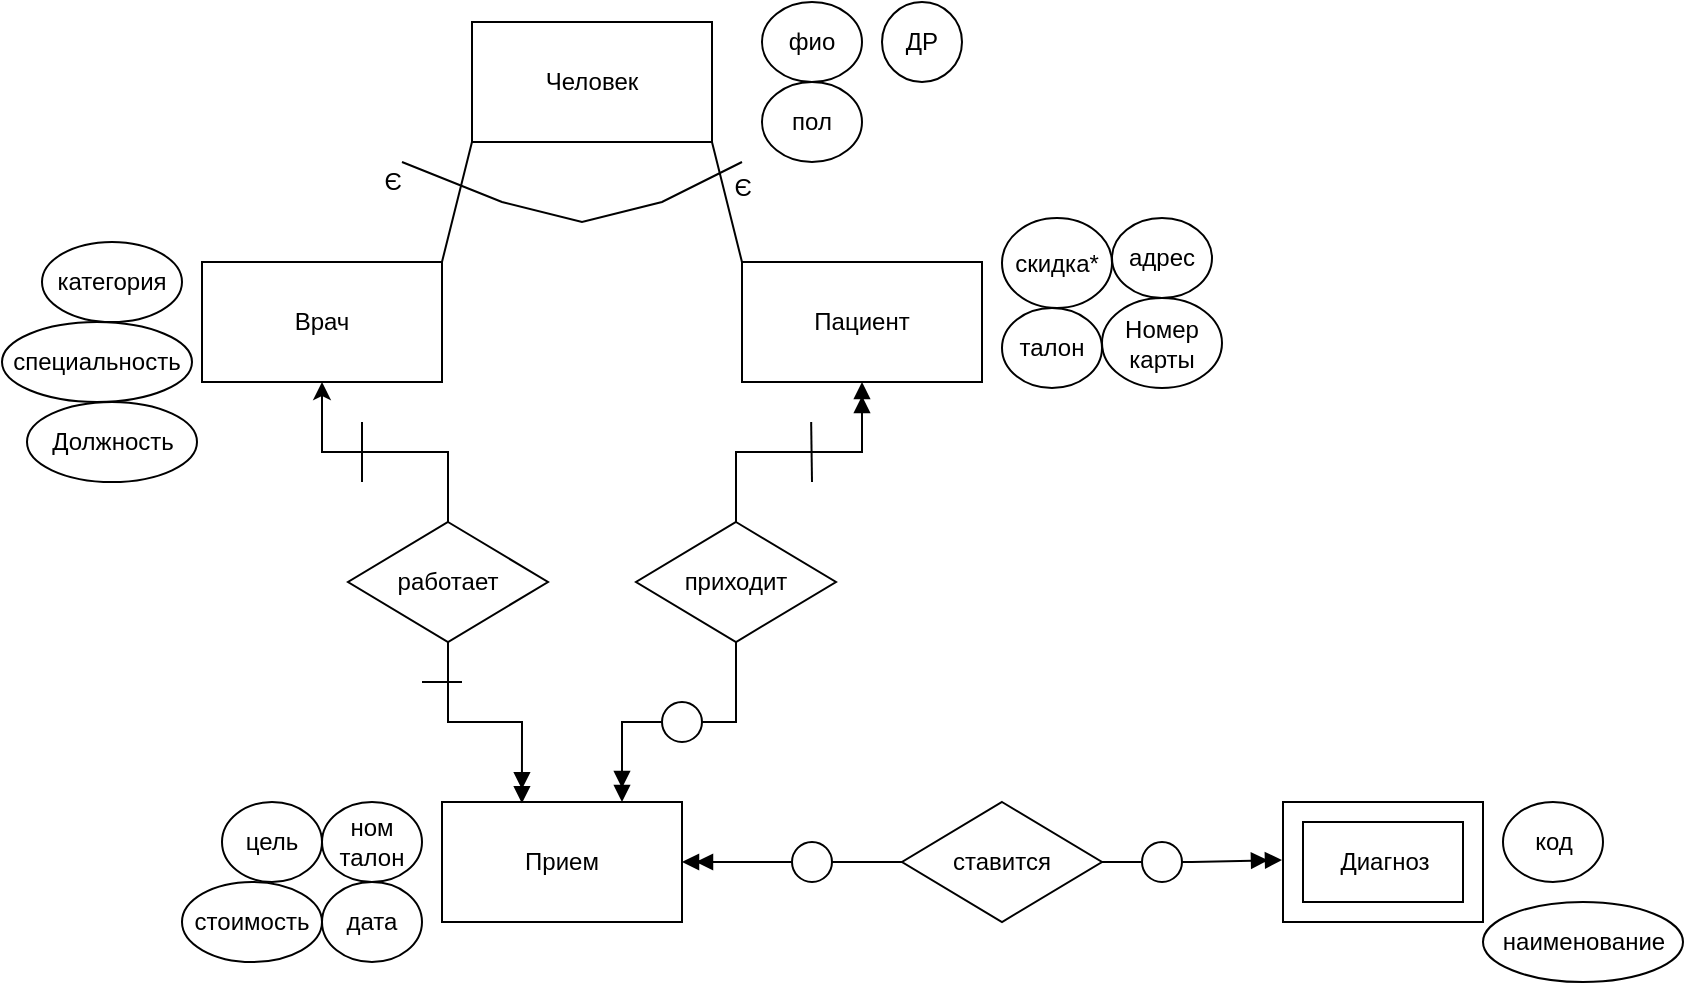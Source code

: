<mxfile version="22.0.4" type="github">
  <diagram name="Страница — 1" id="l9a44PDTYvx-Y1zhLbaU">
    <mxGraphModel dx="1386" dy="751" grid="1" gridSize="10" guides="1" tooltips="1" connect="1" arrows="1" fold="1" page="1" pageScale="1" pageWidth="1169" pageHeight="827" math="0" shadow="0">
      <root>
        <mxCell id="0" />
        <mxCell id="1" parent="0" />
        <mxCell id="2QvI0Z66gLWk9Q4QXK3n-1" value="Врач" style="rounded=0;whiteSpace=wrap;html=1;" vertex="1" parent="1">
          <mxGeometry x="320" y="130" width="120" height="60" as="geometry" />
        </mxCell>
        <mxCell id="2QvI0Z66gLWk9Q4QXK3n-2" value="Пациент" style="whiteSpace=wrap;html=1;" vertex="1" parent="1">
          <mxGeometry x="590" y="130" width="120" height="60" as="geometry" />
        </mxCell>
        <mxCell id="2QvI0Z66gLWk9Q4QXK3n-3" value="Прием" style="whiteSpace=wrap;html=1;" vertex="1" parent="1">
          <mxGeometry x="440" y="400" width="120" height="60" as="geometry" />
        </mxCell>
        <mxCell id="2QvI0Z66gLWk9Q4QXK3n-4" value="" style="group" vertex="1" connectable="0" parent="1">
          <mxGeometry x="860.5" y="400" width="100" height="60" as="geometry" />
        </mxCell>
        <mxCell id="2QvI0Z66gLWk9Q4QXK3n-5" value="" style="verticalLabelPosition=bottom;verticalAlign=top;html=1;shape=mxgraph.basic.frame;dx=10;whiteSpace=wrap;" vertex="1" parent="2QvI0Z66gLWk9Q4QXK3n-4">
          <mxGeometry width="100" height="60" as="geometry" />
        </mxCell>
        <mxCell id="2QvI0Z66gLWk9Q4QXK3n-6" value="Диагноз" style="text;html=1;align=center;verticalAlign=middle;resizable=0;points=[];autosize=1;strokeColor=none;fillColor=none;" vertex="1" parent="2QvI0Z66gLWk9Q4QXK3n-4">
          <mxGeometry x="15" y="15" width="70" height="30" as="geometry" />
        </mxCell>
        <mxCell id="2QvI0Z66gLWk9Q4QXK3n-7" value="фио" style="ellipse;whiteSpace=wrap;html=1;" vertex="1" parent="1">
          <mxGeometry x="600" width="50" height="40" as="geometry" />
        </mxCell>
        <mxCell id="2QvI0Z66gLWk9Q4QXK3n-8" value="специальность" style="ellipse;whiteSpace=wrap;html=1;" vertex="1" parent="1">
          <mxGeometry x="220" y="160" width="95" height="40" as="geometry" />
        </mxCell>
        <mxCell id="2QvI0Z66gLWk9Q4QXK3n-9" value="категория" style="ellipse;whiteSpace=wrap;html=1;" vertex="1" parent="1">
          <mxGeometry x="240" y="120" width="70" height="40" as="geometry" />
        </mxCell>
        <mxCell id="2QvI0Z66gLWk9Q4QXK3n-10" value="Номер карты" style="ellipse;whiteSpace=wrap;html=1;" vertex="1" parent="1">
          <mxGeometry x="770" y="148" width="60" height="45" as="geometry" />
        </mxCell>
        <mxCell id="2QvI0Z66gLWk9Q4QXK3n-11" value="ДР" style="ellipse;whiteSpace=wrap;html=1;" vertex="1" parent="1">
          <mxGeometry x="660" width="40" height="40" as="geometry" />
        </mxCell>
        <mxCell id="2QvI0Z66gLWk9Q4QXK3n-12" value="адрес" style="ellipse;whiteSpace=wrap;html=1;" vertex="1" parent="1">
          <mxGeometry x="775" y="108" width="50" height="40" as="geometry" />
        </mxCell>
        <mxCell id="2QvI0Z66gLWk9Q4QXK3n-13" value="пол" style="ellipse;whiteSpace=wrap;html=1;" vertex="1" parent="1">
          <mxGeometry x="600" y="40" width="50" height="40" as="geometry" />
        </mxCell>
        <mxCell id="2QvI0Z66gLWk9Q4QXK3n-14" value="скидка*" style="ellipse;whiteSpace=wrap;html=1;" vertex="1" parent="1">
          <mxGeometry x="720" y="108" width="55" height="45" as="geometry" />
        </mxCell>
        <mxCell id="2QvI0Z66gLWk9Q4QXK3n-15" value="ном талон" style="ellipse;whiteSpace=wrap;html=1;" vertex="1" parent="1">
          <mxGeometry x="380" y="400" width="50" height="40" as="geometry" />
        </mxCell>
        <mxCell id="2QvI0Z66gLWk9Q4QXK3n-16" value="талон" style="ellipse;whiteSpace=wrap;html=1;" vertex="1" parent="1">
          <mxGeometry x="720" y="153" width="50" height="40" as="geometry" />
        </mxCell>
        <mxCell id="2QvI0Z66gLWk9Q4QXK3n-17" value="дата" style="ellipse;whiteSpace=wrap;html=1;" vertex="1" parent="1">
          <mxGeometry x="380" y="440" width="50" height="40" as="geometry" />
        </mxCell>
        <mxCell id="2QvI0Z66gLWk9Q4QXK3n-18" value="цель" style="ellipse;whiteSpace=wrap;html=1;" vertex="1" parent="1">
          <mxGeometry x="330" y="400" width="50" height="40" as="geometry" />
        </mxCell>
        <mxCell id="2QvI0Z66gLWk9Q4QXK3n-19" value="стоимость" style="ellipse;whiteSpace=wrap;html=1;" vertex="1" parent="1">
          <mxGeometry x="310" y="440" width="70" height="40" as="geometry" />
        </mxCell>
        <mxCell id="2QvI0Z66gLWk9Q4QXK3n-20" value="код" style="ellipse;whiteSpace=wrap;html=1;" vertex="1" parent="1">
          <mxGeometry x="970.5" y="400" width="50" height="40" as="geometry" />
        </mxCell>
        <mxCell id="2QvI0Z66gLWk9Q4QXK3n-21" value="наименование" style="ellipse;whiteSpace=wrap;html=1;" vertex="1" parent="1">
          <mxGeometry x="960.5" y="450" width="100" height="40" as="geometry" />
        </mxCell>
        <mxCell id="2QvI0Z66gLWk9Q4QXK3n-22" value="Человек" style="rounded=0;whiteSpace=wrap;html=1;" vertex="1" parent="1">
          <mxGeometry x="455" y="10" width="120" height="60" as="geometry" />
        </mxCell>
        <mxCell id="2QvI0Z66gLWk9Q4QXK3n-23" value="" style="endArrow=none;html=1;rounded=0;entryX=0;entryY=1;entryDx=0;entryDy=0;exitX=1;exitY=0;exitDx=0;exitDy=0;" edge="1" parent="1" source="2QvI0Z66gLWk9Q4QXK3n-1" target="2QvI0Z66gLWk9Q4QXK3n-22">
          <mxGeometry width="50" height="50" relative="1" as="geometry">
            <mxPoint x="410" y="130" as="sourcePoint" />
            <mxPoint x="460" y="80" as="targetPoint" />
          </mxGeometry>
        </mxCell>
        <mxCell id="2QvI0Z66gLWk9Q4QXK3n-24" value="" style="endArrow=none;html=1;rounded=0;exitX=0;exitY=0;exitDx=0;exitDy=0;entryX=1;entryY=1;entryDx=0;entryDy=0;" edge="1" parent="1" source="2QvI0Z66gLWk9Q4QXK3n-2" target="2QvI0Z66gLWk9Q4QXK3n-22">
          <mxGeometry width="50" height="50" relative="1" as="geometry">
            <mxPoint x="450" y="140" as="sourcePoint" />
            <mxPoint x="560" y="100" as="targetPoint" />
          </mxGeometry>
        </mxCell>
        <mxCell id="2QvI0Z66gLWk9Q4QXK3n-25" value="" style="endArrow=none;html=1;rounded=0;" edge="1" parent="1">
          <mxGeometry width="50" height="50" relative="1" as="geometry">
            <mxPoint x="420" y="80" as="sourcePoint" />
            <mxPoint x="590" y="80" as="targetPoint" />
            <Array as="points">
              <mxPoint x="470" y="100" />
              <mxPoint x="510" y="110" />
              <mxPoint x="550" y="100" />
            </Array>
          </mxGeometry>
        </mxCell>
        <mxCell id="2QvI0Z66gLWk9Q4QXK3n-26" value="Є" style="text;html=1;align=center;verticalAlign=middle;resizable=0;points=[];autosize=1;strokeColor=none;fillColor=none;" vertex="1" parent="1">
          <mxGeometry x="400" y="75" width="30" height="30" as="geometry" />
        </mxCell>
        <mxCell id="2QvI0Z66gLWk9Q4QXK3n-27" value="Є" style="text;html=1;align=center;verticalAlign=middle;resizable=0;points=[];autosize=1;strokeColor=none;fillColor=none;" vertex="1" parent="1">
          <mxGeometry x="575" y="78" width="30" height="30" as="geometry" />
        </mxCell>
        <mxCell id="2QvI0Z66gLWk9Q4QXK3n-28" value="Должность" style="ellipse;whiteSpace=wrap;html=1;" vertex="1" parent="1">
          <mxGeometry x="232.5" y="200" width="85" height="40" as="geometry" />
        </mxCell>
        <mxCell id="2QvI0Z66gLWk9Q4QXK3n-29" style="edgeStyle=orthogonalEdgeStyle;rounded=0;orthogonalLoop=1;jettySize=auto;html=1;entryX=0.5;entryY=1;entryDx=0;entryDy=0;" edge="1" parent="1" source="2QvI0Z66gLWk9Q4QXK3n-31" target="2QvI0Z66gLWk9Q4QXK3n-1">
          <mxGeometry relative="1" as="geometry" />
        </mxCell>
        <mxCell id="2QvI0Z66gLWk9Q4QXK3n-30" style="edgeStyle=orthogonalEdgeStyle;rounded=0;orthogonalLoop=1;jettySize=auto;html=1;entryX=0.333;entryY=0.011;entryDx=0;entryDy=0;endArrow=doubleBlock;endFill=1;entryPerimeter=0;" edge="1" parent="1" source="2QvI0Z66gLWk9Q4QXK3n-31" target="2QvI0Z66gLWk9Q4QXK3n-3">
          <mxGeometry relative="1" as="geometry" />
        </mxCell>
        <mxCell id="2QvI0Z66gLWk9Q4QXK3n-31" value="работает" style="rhombus;whiteSpace=wrap;html=1;" vertex="1" parent="1">
          <mxGeometry x="393" y="260" width="100" height="60" as="geometry" />
        </mxCell>
        <mxCell id="2QvI0Z66gLWk9Q4QXK3n-32" style="edgeStyle=orthogonalEdgeStyle;rounded=0;orthogonalLoop=1;jettySize=auto;html=1;entryX=0.5;entryY=1;entryDx=0;entryDy=0;endArrow=doubleBlock;endFill=1;" edge="1" parent="1" source="2QvI0Z66gLWk9Q4QXK3n-34" target="2QvI0Z66gLWk9Q4QXK3n-2">
          <mxGeometry relative="1" as="geometry">
            <mxPoint x="524" y="190" as="targetPoint" />
          </mxGeometry>
        </mxCell>
        <mxCell id="2QvI0Z66gLWk9Q4QXK3n-33" style="edgeStyle=orthogonalEdgeStyle;rounded=0;orthogonalLoop=1;jettySize=auto;html=1;entryX=0.75;entryY=0;entryDx=0;entryDy=0;endArrow=doubleBlock;endFill=1;" edge="1" parent="1" source="2QvI0Z66gLWk9Q4QXK3n-34" target="2QvI0Z66gLWk9Q4QXK3n-3">
          <mxGeometry relative="1" as="geometry">
            <mxPoint x="644" y="400" as="targetPoint" />
          </mxGeometry>
        </mxCell>
        <mxCell id="2QvI0Z66gLWk9Q4QXK3n-34" value="приходит" style="rhombus;whiteSpace=wrap;html=1;" vertex="1" parent="1">
          <mxGeometry x="537" y="260" width="100" height="60" as="geometry" />
        </mxCell>
        <mxCell id="2QvI0Z66gLWk9Q4QXK3n-35" value="" style="endArrow=none;html=1;rounded=0;" edge="1" parent="1">
          <mxGeometry width="50" height="50" relative="1" as="geometry">
            <mxPoint x="400" y="240" as="sourcePoint" />
            <mxPoint x="400" y="210" as="targetPoint" />
          </mxGeometry>
        </mxCell>
        <mxCell id="2QvI0Z66gLWk9Q4QXK3n-36" style="edgeStyle=orthogonalEdgeStyle;rounded=0;orthogonalLoop=1;jettySize=auto;html=1;entryX=1;entryY=0.5;entryDx=0;entryDy=0;endArrow=doubleBlock;endFill=1;" edge="1" parent="1" source="2QvI0Z66gLWk9Q4QXK3n-38" target="2QvI0Z66gLWk9Q4QXK3n-3">
          <mxGeometry relative="1" as="geometry">
            <mxPoint x="619.5" y="379" as="targetPoint" />
          </mxGeometry>
        </mxCell>
        <mxCell id="2QvI0Z66gLWk9Q4QXK3n-37" style="edgeStyle=orthogonalEdgeStyle;rounded=0;orthogonalLoop=1;jettySize=auto;html=1;exitX=1;exitY=0.5;exitDx=0;exitDy=0;endArrow=doubleBlock;endFill=1;" edge="1" parent="1" source="2QvI0Z66gLWk9Q4QXK3n-38">
          <mxGeometry relative="1" as="geometry">
            <mxPoint x="860" y="429" as="targetPoint" />
            <mxPoint x="840.0" y="435" as="sourcePoint" />
          </mxGeometry>
        </mxCell>
        <mxCell id="2QvI0Z66gLWk9Q4QXK3n-38" value="ставится" style="rhombus;whiteSpace=wrap;html=1;" vertex="1" parent="1">
          <mxGeometry x="670" y="400" width="100" height="60" as="geometry" />
        </mxCell>
        <mxCell id="2QvI0Z66gLWk9Q4QXK3n-39" value="" style="ellipse;whiteSpace=wrap;html=1;" vertex="1" parent="1">
          <mxGeometry x="615" y="420" width="20" height="20" as="geometry" />
        </mxCell>
        <mxCell id="2QvI0Z66gLWk9Q4QXK3n-40" value="" style="endArrow=none;html=1;rounded=0;" edge="1" parent="1">
          <mxGeometry width="50" height="50" relative="1" as="geometry">
            <mxPoint x="430" y="340" as="sourcePoint" />
            <mxPoint x="450" y="340" as="targetPoint" />
          </mxGeometry>
        </mxCell>
        <mxCell id="2QvI0Z66gLWk9Q4QXK3n-41" value="" style="ellipse;whiteSpace=wrap;html=1;" vertex="1" parent="1">
          <mxGeometry x="550" y="350" width="20" height="20" as="geometry" />
        </mxCell>
        <mxCell id="2QvI0Z66gLWk9Q4QXK3n-42" value="" style="endArrow=none;html=1;rounded=0;entryX=0.75;entryY=1;entryDx=0;entryDy=0;" edge="1" parent="1">
          <mxGeometry width="50" height="50" relative="1" as="geometry">
            <mxPoint x="625" y="240" as="sourcePoint" />
            <mxPoint x="624.58" y="210" as="targetPoint" />
          </mxGeometry>
        </mxCell>
        <mxCell id="2QvI0Z66gLWk9Q4QXK3n-43" value="" style="ellipse;whiteSpace=wrap;html=1;" vertex="1" parent="1">
          <mxGeometry x="790" y="420" width="20" height="20" as="geometry" />
        </mxCell>
      </root>
    </mxGraphModel>
  </diagram>
</mxfile>
